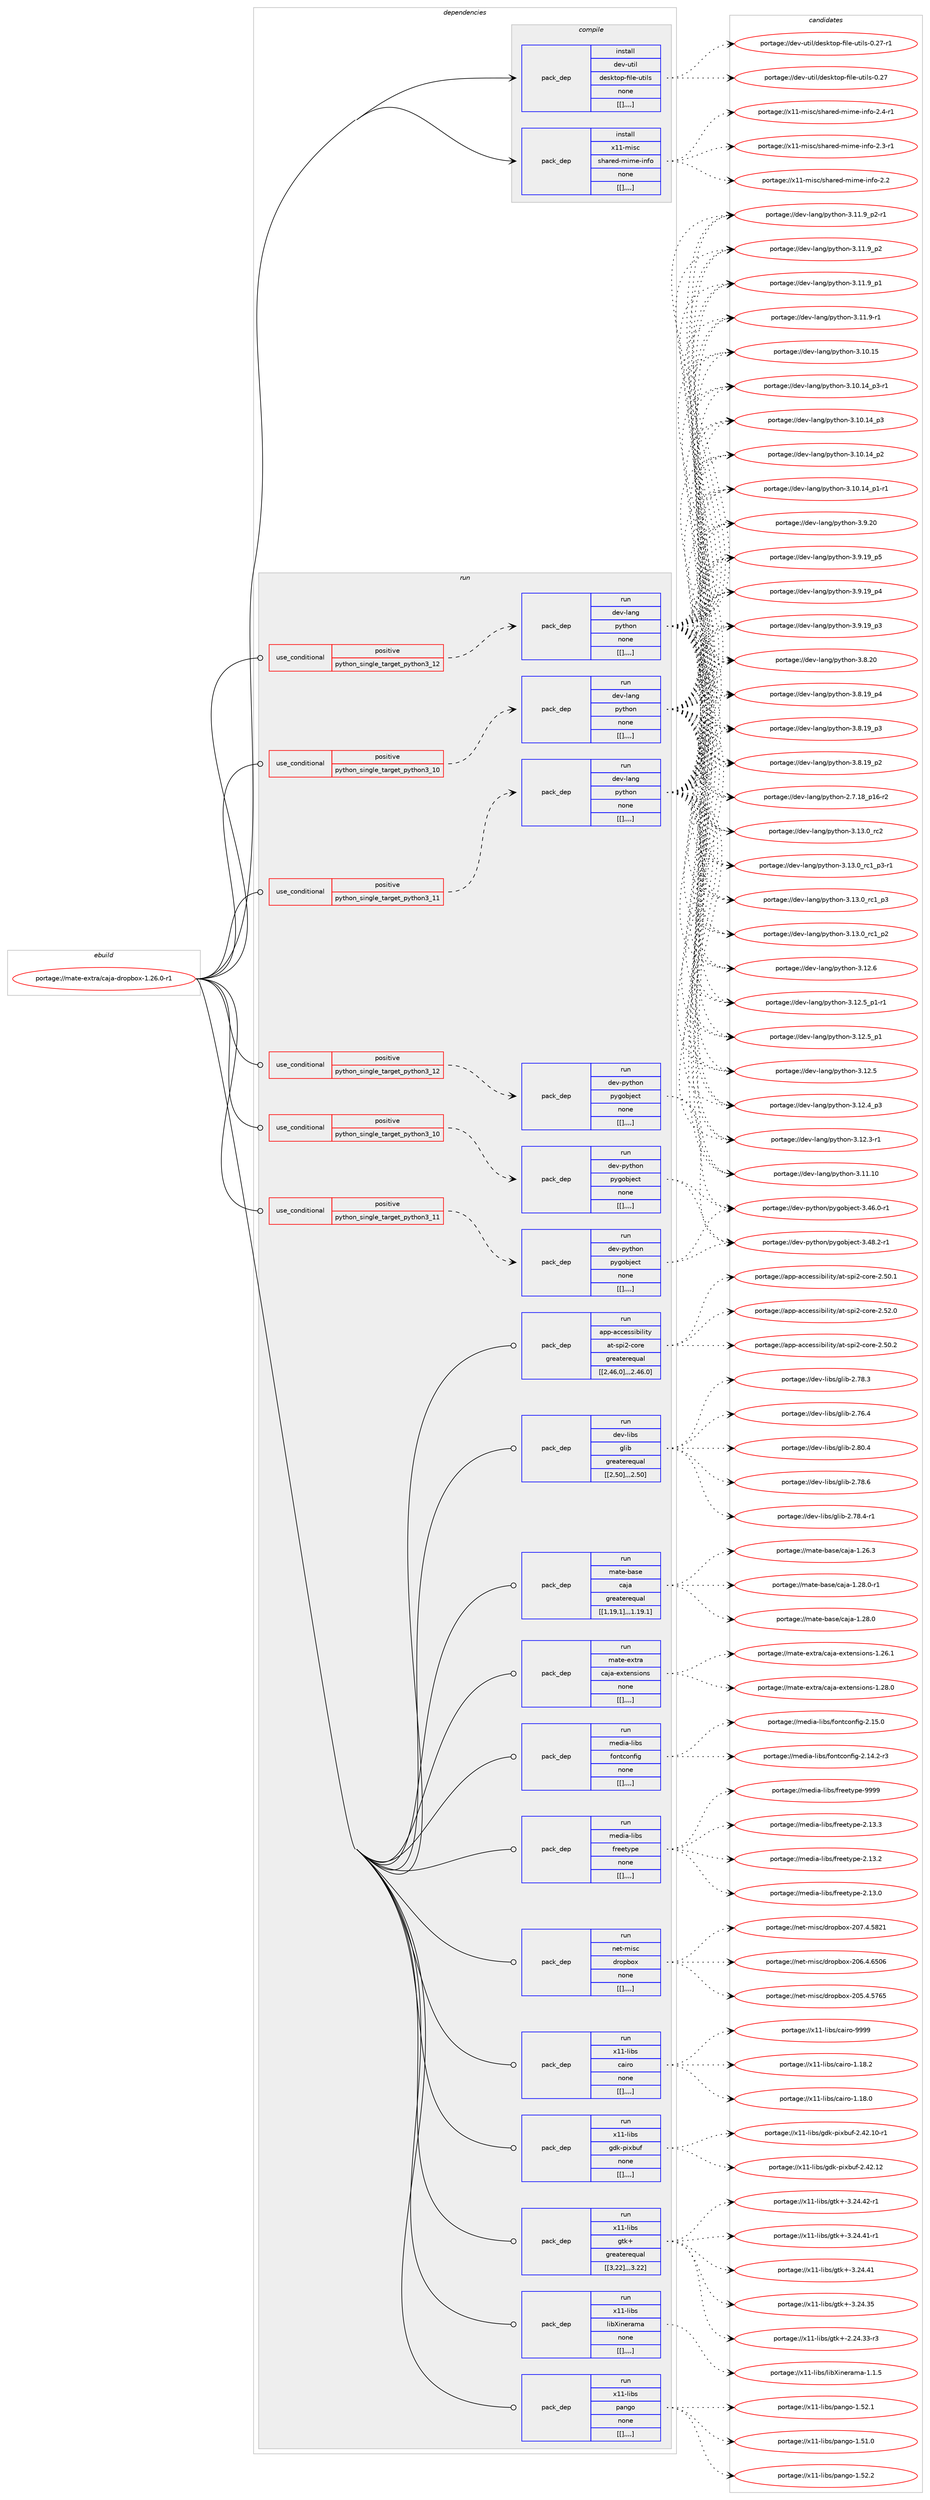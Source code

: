 digraph prolog {

# *************
# Graph options
# *************

newrank=true;
concentrate=true;
compound=true;
graph [rankdir=LR,fontname=Helvetica,fontsize=10,ranksep=1.5];#, ranksep=2.5, nodesep=0.2];
edge  [arrowhead=vee];
node  [fontname=Helvetica,fontsize=10];

# **********
# The ebuild
# **********

subgraph cluster_leftcol {
color=gray;
label=<<i>ebuild</i>>;
id [label="portage://mate-extra/caja-dropbox-1.26.0-r1", color=red, width=4, href="../mate-extra/caja-dropbox-1.26.0-r1.svg"];
}

# ****************
# The dependencies
# ****************

subgraph cluster_midcol {
color=gray;
label=<<i>dependencies</i>>;
subgraph cluster_compile {
fillcolor="#eeeeee";
style=filled;
label=<<i>compile</i>>;
subgraph pack220380 {
dependency296555 [label=<<TABLE BORDER="0" CELLBORDER="1" CELLSPACING="0" CELLPADDING="4" WIDTH="220"><TR><TD ROWSPAN="6" CELLPADDING="30">pack_dep</TD></TR><TR><TD WIDTH="110">install</TD></TR><TR><TD>dev-util</TD></TR><TR><TD>desktop-file-utils</TD></TR><TR><TD>none</TD></TR><TR><TD>[[],,,,]</TD></TR></TABLE>>, shape=none, color=blue];
}
id:e -> dependency296555:w [weight=20,style="solid",arrowhead="vee"];
subgraph pack220381 {
dependency296556 [label=<<TABLE BORDER="0" CELLBORDER="1" CELLSPACING="0" CELLPADDING="4" WIDTH="220"><TR><TD ROWSPAN="6" CELLPADDING="30">pack_dep</TD></TR><TR><TD WIDTH="110">install</TD></TR><TR><TD>x11-misc</TD></TR><TR><TD>shared-mime-info</TD></TR><TR><TD>none</TD></TR><TR><TD>[[],,,,]</TD></TR></TABLE>>, shape=none, color=blue];
}
id:e -> dependency296556:w [weight=20,style="solid",arrowhead="vee"];
}
subgraph cluster_compileandrun {
fillcolor="#eeeeee";
style=filled;
label=<<i>compile and run</i>>;
}
subgraph cluster_run {
fillcolor="#eeeeee";
style=filled;
label=<<i>run</i>>;
subgraph cond73704 {
dependency296557 [label=<<TABLE BORDER="0" CELLBORDER="1" CELLSPACING="0" CELLPADDING="4"><TR><TD ROWSPAN="3" CELLPADDING="10">use_conditional</TD></TR><TR><TD>positive</TD></TR><TR><TD>python_single_target_python3_10</TD></TR></TABLE>>, shape=none, color=red];
subgraph pack220382 {
dependency296558 [label=<<TABLE BORDER="0" CELLBORDER="1" CELLSPACING="0" CELLPADDING="4" WIDTH="220"><TR><TD ROWSPAN="6" CELLPADDING="30">pack_dep</TD></TR><TR><TD WIDTH="110">run</TD></TR><TR><TD>dev-lang</TD></TR><TR><TD>python</TD></TR><TR><TD>none</TD></TR><TR><TD>[[],,,,]</TD></TR></TABLE>>, shape=none, color=blue];
}
dependency296557:e -> dependency296558:w [weight=20,style="dashed",arrowhead="vee"];
}
id:e -> dependency296557:w [weight=20,style="solid",arrowhead="odot"];
subgraph cond73705 {
dependency296559 [label=<<TABLE BORDER="0" CELLBORDER="1" CELLSPACING="0" CELLPADDING="4"><TR><TD ROWSPAN="3" CELLPADDING="10">use_conditional</TD></TR><TR><TD>positive</TD></TR><TR><TD>python_single_target_python3_10</TD></TR></TABLE>>, shape=none, color=red];
subgraph pack220383 {
dependency296560 [label=<<TABLE BORDER="0" CELLBORDER="1" CELLSPACING="0" CELLPADDING="4" WIDTH="220"><TR><TD ROWSPAN="6" CELLPADDING="30">pack_dep</TD></TR><TR><TD WIDTH="110">run</TD></TR><TR><TD>dev-python</TD></TR><TR><TD>pygobject</TD></TR><TR><TD>none</TD></TR><TR><TD>[[],,,,]</TD></TR></TABLE>>, shape=none, color=blue];
}
dependency296559:e -> dependency296560:w [weight=20,style="dashed",arrowhead="vee"];
}
id:e -> dependency296559:w [weight=20,style="solid",arrowhead="odot"];
subgraph cond73706 {
dependency296561 [label=<<TABLE BORDER="0" CELLBORDER="1" CELLSPACING="0" CELLPADDING="4"><TR><TD ROWSPAN="3" CELLPADDING="10">use_conditional</TD></TR><TR><TD>positive</TD></TR><TR><TD>python_single_target_python3_11</TD></TR></TABLE>>, shape=none, color=red];
subgraph pack220384 {
dependency296562 [label=<<TABLE BORDER="0" CELLBORDER="1" CELLSPACING="0" CELLPADDING="4" WIDTH="220"><TR><TD ROWSPAN="6" CELLPADDING="30">pack_dep</TD></TR><TR><TD WIDTH="110">run</TD></TR><TR><TD>dev-lang</TD></TR><TR><TD>python</TD></TR><TR><TD>none</TD></TR><TR><TD>[[],,,,]</TD></TR></TABLE>>, shape=none, color=blue];
}
dependency296561:e -> dependency296562:w [weight=20,style="dashed",arrowhead="vee"];
}
id:e -> dependency296561:w [weight=20,style="solid",arrowhead="odot"];
subgraph cond73707 {
dependency296563 [label=<<TABLE BORDER="0" CELLBORDER="1" CELLSPACING="0" CELLPADDING="4"><TR><TD ROWSPAN="3" CELLPADDING="10">use_conditional</TD></TR><TR><TD>positive</TD></TR><TR><TD>python_single_target_python3_11</TD></TR></TABLE>>, shape=none, color=red];
subgraph pack220385 {
dependency296564 [label=<<TABLE BORDER="0" CELLBORDER="1" CELLSPACING="0" CELLPADDING="4" WIDTH="220"><TR><TD ROWSPAN="6" CELLPADDING="30">pack_dep</TD></TR><TR><TD WIDTH="110">run</TD></TR><TR><TD>dev-python</TD></TR><TR><TD>pygobject</TD></TR><TR><TD>none</TD></TR><TR><TD>[[],,,,]</TD></TR></TABLE>>, shape=none, color=blue];
}
dependency296563:e -> dependency296564:w [weight=20,style="dashed",arrowhead="vee"];
}
id:e -> dependency296563:w [weight=20,style="solid",arrowhead="odot"];
subgraph cond73708 {
dependency296565 [label=<<TABLE BORDER="0" CELLBORDER="1" CELLSPACING="0" CELLPADDING="4"><TR><TD ROWSPAN="3" CELLPADDING="10">use_conditional</TD></TR><TR><TD>positive</TD></TR><TR><TD>python_single_target_python3_12</TD></TR></TABLE>>, shape=none, color=red];
subgraph pack220386 {
dependency296566 [label=<<TABLE BORDER="0" CELLBORDER="1" CELLSPACING="0" CELLPADDING="4" WIDTH="220"><TR><TD ROWSPAN="6" CELLPADDING="30">pack_dep</TD></TR><TR><TD WIDTH="110">run</TD></TR><TR><TD>dev-lang</TD></TR><TR><TD>python</TD></TR><TR><TD>none</TD></TR><TR><TD>[[],,,,]</TD></TR></TABLE>>, shape=none, color=blue];
}
dependency296565:e -> dependency296566:w [weight=20,style="dashed",arrowhead="vee"];
}
id:e -> dependency296565:w [weight=20,style="solid",arrowhead="odot"];
subgraph cond73709 {
dependency296567 [label=<<TABLE BORDER="0" CELLBORDER="1" CELLSPACING="0" CELLPADDING="4"><TR><TD ROWSPAN="3" CELLPADDING="10">use_conditional</TD></TR><TR><TD>positive</TD></TR><TR><TD>python_single_target_python3_12</TD></TR></TABLE>>, shape=none, color=red];
subgraph pack220387 {
dependency296568 [label=<<TABLE BORDER="0" CELLBORDER="1" CELLSPACING="0" CELLPADDING="4" WIDTH="220"><TR><TD ROWSPAN="6" CELLPADDING="30">pack_dep</TD></TR><TR><TD WIDTH="110">run</TD></TR><TR><TD>dev-python</TD></TR><TR><TD>pygobject</TD></TR><TR><TD>none</TD></TR><TR><TD>[[],,,,]</TD></TR></TABLE>>, shape=none, color=blue];
}
dependency296567:e -> dependency296568:w [weight=20,style="dashed",arrowhead="vee"];
}
id:e -> dependency296567:w [weight=20,style="solid",arrowhead="odot"];
subgraph pack220388 {
dependency296569 [label=<<TABLE BORDER="0" CELLBORDER="1" CELLSPACING="0" CELLPADDING="4" WIDTH="220"><TR><TD ROWSPAN="6" CELLPADDING="30">pack_dep</TD></TR><TR><TD WIDTH="110">run</TD></TR><TR><TD>app-accessibility</TD></TR><TR><TD>at-spi2-core</TD></TR><TR><TD>greaterequal</TD></TR><TR><TD>[[2,46,0],,,2.46.0]</TD></TR></TABLE>>, shape=none, color=blue];
}
id:e -> dependency296569:w [weight=20,style="solid",arrowhead="odot"];
subgraph pack220389 {
dependency296570 [label=<<TABLE BORDER="0" CELLBORDER="1" CELLSPACING="0" CELLPADDING="4" WIDTH="220"><TR><TD ROWSPAN="6" CELLPADDING="30">pack_dep</TD></TR><TR><TD WIDTH="110">run</TD></TR><TR><TD>dev-libs</TD></TR><TR><TD>glib</TD></TR><TR><TD>greaterequal</TD></TR><TR><TD>[[2,50],,,2.50]</TD></TR></TABLE>>, shape=none, color=blue];
}
id:e -> dependency296570:w [weight=20,style="solid",arrowhead="odot"];
subgraph pack220390 {
dependency296571 [label=<<TABLE BORDER="0" CELLBORDER="1" CELLSPACING="0" CELLPADDING="4" WIDTH="220"><TR><TD ROWSPAN="6" CELLPADDING="30">pack_dep</TD></TR><TR><TD WIDTH="110">run</TD></TR><TR><TD>mate-base</TD></TR><TR><TD>caja</TD></TR><TR><TD>greaterequal</TD></TR><TR><TD>[[1,19,1],,,1.19.1]</TD></TR></TABLE>>, shape=none, color=blue];
}
id:e -> dependency296571:w [weight=20,style="solid",arrowhead="odot"];
subgraph pack220391 {
dependency296572 [label=<<TABLE BORDER="0" CELLBORDER="1" CELLSPACING="0" CELLPADDING="4" WIDTH="220"><TR><TD ROWSPAN="6" CELLPADDING="30">pack_dep</TD></TR><TR><TD WIDTH="110">run</TD></TR><TR><TD>mate-extra</TD></TR><TR><TD>caja-extensions</TD></TR><TR><TD>none</TD></TR><TR><TD>[[],,,,]</TD></TR></TABLE>>, shape=none, color=blue];
}
id:e -> dependency296572:w [weight=20,style="solid",arrowhead="odot"];
subgraph pack220392 {
dependency296573 [label=<<TABLE BORDER="0" CELLBORDER="1" CELLSPACING="0" CELLPADDING="4" WIDTH="220"><TR><TD ROWSPAN="6" CELLPADDING="30">pack_dep</TD></TR><TR><TD WIDTH="110">run</TD></TR><TR><TD>media-libs</TD></TR><TR><TD>fontconfig</TD></TR><TR><TD>none</TD></TR><TR><TD>[[],,,,]</TD></TR></TABLE>>, shape=none, color=blue];
}
id:e -> dependency296573:w [weight=20,style="solid",arrowhead="odot"];
subgraph pack220393 {
dependency296574 [label=<<TABLE BORDER="0" CELLBORDER="1" CELLSPACING="0" CELLPADDING="4" WIDTH="220"><TR><TD ROWSPAN="6" CELLPADDING="30">pack_dep</TD></TR><TR><TD WIDTH="110">run</TD></TR><TR><TD>media-libs</TD></TR><TR><TD>freetype</TD></TR><TR><TD>none</TD></TR><TR><TD>[[],,,,]</TD></TR></TABLE>>, shape=none, color=blue];
}
id:e -> dependency296574:w [weight=20,style="solid",arrowhead="odot"];
subgraph pack220394 {
dependency296575 [label=<<TABLE BORDER="0" CELLBORDER="1" CELLSPACING="0" CELLPADDING="4" WIDTH="220"><TR><TD ROWSPAN="6" CELLPADDING="30">pack_dep</TD></TR><TR><TD WIDTH="110">run</TD></TR><TR><TD>net-misc</TD></TR><TR><TD>dropbox</TD></TR><TR><TD>none</TD></TR><TR><TD>[[],,,,]</TD></TR></TABLE>>, shape=none, color=blue];
}
id:e -> dependency296575:w [weight=20,style="solid",arrowhead="odot"];
subgraph pack220395 {
dependency296576 [label=<<TABLE BORDER="0" CELLBORDER="1" CELLSPACING="0" CELLPADDING="4" WIDTH="220"><TR><TD ROWSPAN="6" CELLPADDING="30">pack_dep</TD></TR><TR><TD WIDTH="110">run</TD></TR><TR><TD>x11-libs</TD></TR><TR><TD>cairo</TD></TR><TR><TD>none</TD></TR><TR><TD>[[],,,,]</TD></TR></TABLE>>, shape=none, color=blue];
}
id:e -> dependency296576:w [weight=20,style="solid",arrowhead="odot"];
subgraph pack220396 {
dependency296577 [label=<<TABLE BORDER="0" CELLBORDER="1" CELLSPACING="0" CELLPADDING="4" WIDTH="220"><TR><TD ROWSPAN="6" CELLPADDING="30">pack_dep</TD></TR><TR><TD WIDTH="110">run</TD></TR><TR><TD>x11-libs</TD></TR><TR><TD>gdk-pixbuf</TD></TR><TR><TD>none</TD></TR><TR><TD>[[],,,,]</TD></TR></TABLE>>, shape=none, color=blue];
}
id:e -> dependency296577:w [weight=20,style="solid",arrowhead="odot"];
subgraph pack220397 {
dependency296578 [label=<<TABLE BORDER="0" CELLBORDER="1" CELLSPACING="0" CELLPADDING="4" WIDTH="220"><TR><TD ROWSPAN="6" CELLPADDING="30">pack_dep</TD></TR><TR><TD WIDTH="110">run</TD></TR><TR><TD>x11-libs</TD></TR><TR><TD>gtk+</TD></TR><TR><TD>greaterequal</TD></TR><TR><TD>[[3,22],,,3.22]</TD></TR></TABLE>>, shape=none, color=blue];
}
id:e -> dependency296578:w [weight=20,style="solid",arrowhead="odot"];
subgraph pack220398 {
dependency296579 [label=<<TABLE BORDER="0" CELLBORDER="1" CELLSPACING="0" CELLPADDING="4" WIDTH="220"><TR><TD ROWSPAN="6" CELLPADDING="30">pack_dep</TD></TR><TR><TD WIDTH="110">run</TD></TR><TR><TD>x11-libs</TD></TR><TR><TD>libXinerama</TD></TR><TR><TD>none</TD></TR><TR><TD>[[],,,,]</TD></TR></TABLE>>, shape=none, color=blue];
}
id:e -> dependency296579:w [weight=20,style="solid",arrowhead="odot"];
subgraph pack220399 {
dependency296580 [label=<<TABLE BORDER="0" CELLBORDER="1" CELLSPACING="0" CELLPADDING="4" WIDTH="220"><TR><TD ROWSPAN="6" CELLPADDING="30">pack_dep</TD></TR><TR><TD WIDTH="110">run</TD></TR><TR><TD>x11-libs</TD></TR><TR><TD>pango</TD></TR><TR><TD>none</TD></TR><TR><TD>[[],,,,]</TD></TR></TABLE>>, shape=none, color=blue];
}
id:e -> dependency296580:w [weight=20,style="solid",arrowhead="odot"];
}
}

# **************
# The candidates
# **************

subgraph cluster_choices {
rank=same;
color=gray;
label=<<i>candidates</i>>;

subgraph choice220380 {
color=black;
nodesep=1;
choice1001011184511711610510847100101115107116111112451021051081014511711610510811545484650554511449 [label="portage://dev-util/desktop-file-utils-0.27-r1", color=red, width=4,href="../dev-util/desktop-file-utils-0.27-r1.svg"];
choice100101118451171161051084710010111510711611111245102105108101451171161051081154548465055 [label="portage://dev-util/desktop-file-utils-0.27", color=red, width=4,href="../dev-util/desktop-file-utils-0.27.svg"];
dependency296555:e -> choice1001011184511711610510847100101115107116111112451021051081014511711610510811545484650554511449:w [style=dotted,weight="100"];
dependency296555:e -> choice100101118451171161051084710010111510711611111245102105108101451171161051081154548465055:w [style=dotted,weight="100"];
}
subgraph choice220381 {
color=black;
nodesep=1;
choice1204949451091051159947115104971141011004510910510910145105110102111455046524511449 [label="portage://x11-misc/shared-mime-info-2.4-r1", color=red, width=4,href="../x11-misc/shared-mime-info-2.4-r1.svg"];
choice1204949451091051159947115104971141011004510910510910145105110102111455046514511449 [label="portage://x11-misc/shared-mime-info-2.3-r1", color=red, width=4,href="../x11-misc/shared-mime-info-2.3-r1.svg"];
choice120494945109105115994711510497114101100451091051091014510511010211145504650 [label="portage://x11-misc/shared-mime-info-2.2", color=red, width=4,href="../x11-misc/shared-mime-info-2.2.svg"];
dependency296556:e -> choice1204949451091051159947115104971141011004510910510910145105110102111455046524511449:w [style=dotted,weight="100"];
dependency296556:e -> choice1204949451091051159947115104971141011004510910510910145105110102111455046514511449:w [style=dotted,weight="100"];
dependency296556:e -> choice120494945109105115994711510497114101100451091051091014510511010211145504650:w [style=dotted,weight="100"];
}
subgraph choice220382 {
color=black;
nodesep=1;
choice10010111845108971101034711212111610411111045514649514648951149950 [label="portage://dev-lang/python-3.13.0_rc2", color=red, width=4,href="../dev-lang/python-3.13.0_rc2.svg"];
choice1001011184510897110103471121211161041111104551464951464895114994995112514511449 [label="portage://dev-lang/python-3.13.0_rc1_p3-r1", color=red, width=4,href="../dev-lang/python-3.13.0_rc1_p3-r1.svg"];
choice100101118451089711010347112121116104111110455146495146489511499499511251 [label="portage://dev-lang/python-3.13.0_rc1_p3", color=red, width=4,href="../dev-lang/python-3.13.0_rc1_p3.svg"];
choice100101118451089711010347112121116104111110455146495146489511499499511250 [label="portage://dev-lang/python-3.13.0_rc1_p2", color=red, width=4,href="../dev-lang/python-3.13.0_rc1_p2.svg"];
choice10010111845108971101034711212111610411111045514649504654 [label="portage://dev-lang/python-3.12.6", color=red, width=4,href="../dev-lang/python-3.12.6.svg"];
choice1001011184510897110103471121211161041111104551464950465395112494511449 [label="portage://dev-lang/python-3.12.5_p1-r1", color=red, width=4,href="../dev-lang/python-3.12.5_p1-r1.svg"];
choice100101118451089711010347112121116104111110455146495046539511249 [label="portage://dev-lang/python-3.12.5_p1", color=red, width=4,href="../dev-lang/python-3.12.5_p1.svg"];
choice10010111845108971101034711212111610411111045514649504653 [label="portage://dev-lang/python-3.12.5", color=red, width=4,href="../dev-lang/python-3.12.5.svg"];
choice100101118451089711010347112121116104111110455146495046529511251 [label="portage://dev-lang/python-3.12.4_p3", color=red, width=4,href="../dev-lang/python-3.12.4_p3.svg"];
choice100101118451089711010347112121116104111110455146495046514511449 [label="portage://dev-lang/python-3.12.3-r1", color=red, width=4,href="../dev-lang/python-3.12.3-r1.svg"];
choice1001011184510897110103471121211161041111104551464949464948 [label="portage://dev-lang/python-3.11.10", color=red, width=4,href="../dev-lang/python-3.11.10.svg"];
choice1001011184510897110103471121211161041111104551464949465795112504511449 [label="portage://dev-lang/python-3.11.9_p2-r1", color=red, width=4,href="../dev-lang/python-3.11.9_p2-r1.svg"];
choice100101118451089711010347112121116104111110455146494946579511250 [label="portage://dev-lang/python-3.11.9_p2", color=red, width=4,href="../dev-lang/python-3.11.9_p2.svg"];
choice100101118451089711010347112121116104111110455146494946579511249 [label="portage://dev-lang/python-3.11.9_p1", color=red, width=4,href="../dev-lang/python-3.11.9_p1.svg"];
choice100101118451089711010347112121116104111110455146494946574511449 [label="portage://dev-lang/python-3.11.9-r1", color=red, width=4,href="../dev-lang/python-3.11.9-r1.svg"];
choice1001011184510897110103471121211161041111104551464948464953 [label="portage://dev-lang/python-3.10.15", color=red, width=4,href="../dev-lang/python-3.10.15.svg"];
choice100101118451089711010347112121116104111110455146494846495295112514511449 [label="portage://dev-lang/python-3.10.14_p3-r1", color=red, width=4,href="../dev-lang/python-3.10.14_p3-r1.svg"];
choice10010111845108971101034711212111610411111045514649484649529511251 [label="portage://dev-lang/python-3.10.14_p3", color=red, width=4,href="../dev-lang/python-3.10.14_p3.svg"];
choice10010111845108971101034711212111610411111045514649484649529511250 [label="portage://dev-lang/python-3.10.14_p2", color=red, width=4,href="../dev-lang/python-3.10.14_p2.svg"];
choice100101118451089711010347112121116104111110455146494846495295112494511449 [label="portage://dev-lang/python-3.10.14_p1-r1", color=red, width=4,href="../dev-lang/python-3.10.14_p1-r1.svg"];
choice10010111845108971101034711212111610411111045514657465048 [label="portage://dev-lang/python-3.9.20", color=red, width=4,href="../dev-lang/python-3.9.20.svg"];
choice100101118451089711010347112121116104111110455146574649579511253 [label="portage://dev-lang/python-3.9.19_p5", color=red, width=4,href="../dev-lang/python-3.9.19_p5.svg"];
choice100101118451089711010347112121116104111110455146574649579511252 [label="portage://dev-lang/python-3.9.19_p4", color=red, width=4,href="../dev-lang/python-3.9.19_p4.svg"];
choice100101118451089711010347112121116104111110455146574649579511251 [label="portage://dev-lang/python-3.9.19_p3", color=red, width=4,href="../dev-lang/python-3.9.19_p3.svg"];
choice10010111845108971101034711212111610411111045514656465048 [label="portage://dev-lang/python-3.8.20", color=red, width=4,href="../dev-lang/python-3.8.20.svg"];
choice100101118451089711010347112121116104111110455146564649579511252 [label="portage://dev-lang/python-3.8.19_p4", color=red, width=4,href="../dev-lang/python-3.8.19_p4.svg"];
choice100101118451089711010347112121116104111110455146564649579511251 [label="portage://dev-lang/python-3.8.19_p3", color=red, width=4,href="../dev-lang/python-3.8.19_p3.svg"];
choice100101118451089711010347112121116104111110455146564649579511250 [label="portage://dev-lang/python-3.8.19_p2", color=red, width=4,href="../dev-lang/python-3.8.19_p2.svg"];
choice100101118451089711010347112121116104111110455046554649569511249544511450 [label="portage://dev-lang/python-2.7.18_p16-r2", color=red, width=4,href="../dev-lang/python-2.7.18_p16-r2.svg"];
dependency296558:e -> choice10010111845108971101034711212111610411111045514649514648951149950:w [style=dotted,weight="100"];
dependency296558:e -> choice1001011184510897110103471121211161041111104551464951464895114994995112514511449:w [style=dotted,weight="100"];
dependency296558:e -> choice100101118451089711010347112121116104111110455146495146489511499499511251:w [style=dotted,weight="100"];
dependency296558:e -> choice100101118451089711010347112121116104111110455146495146489511499499511250:w [style=dotted,weight="100"];
dependency296558:e -> choice10010111845108971101034711212111610411111045514649504654:w [style=dotted,weight="100"];
dependency296558:e -> choice1001011184510897110103471121211161041111104551464950465395112494511449:w [style=dotted,weight="100"];
dependency296558:e -> choice100101118451089711010347112121116104111110455146495046539511249:w [style=dotted,weight="100"];
dependency296558:e -> choice10010111845108971101034711212111610411111045514649504653:w [style=dotted,weight="100"];
dependency296558:e -> choice100101118451089711010347112121116104111110455146495046529511251:w [style=dotted,weight="100"];
dependency296558:e -> choice100101118451089711010347112121116104111110455146495046514511449:w [style=dotted,weight="100"];
dependency296558:e -> choice1001011184510897110103471121211161041111104551464949464948:w [style=dotted,weight="100"];
dependency296558:e -> choice1001011184510897110103471121211161041111104551464949465795112504511449:w [style=dotted,weight="100"];
dependency296558:e -> choice100101118451089711010347112121116104111110455146494946579511250:w [style=dotted,weight="100"];
dependency296558:e -> choice100101118451089711010347112121116104111110455146494946579511249:w [style=dotted,weight="100"];
dependency296558:e -> choice100101118451089711010347112121116104111110455146494946574511449:w [style=dotted,weight="100"];
dependency296558:e -> choice1001011184510897110103471121211161041111104551464948464953:w [style=dotted,weight="100"];
dependency296558:e -> choice100101118451089711010347112121116104111110455146494846495295112514511449:w [style=dotted,weight="100"];
dependency296558:e -> choice10010111845108971101034711212111610411111045514649484649529511251:w [style=dotted,weight="100"];
dependency296558:e -> choice10010111845108971101034711212111610411111045514649484649529511250:w [style=dotted,weight="100"];
dependency296558:e -> choice100101118451089711010347112121116104111110455146494846495295112494511449:w [style=dotted,weight="100"];
dependency296558:e -> choice10010111845108971101034711212111610411111045514657465048:w [style=dotted,weight="100"];
dependency296558:e -> choice100101118451089711010347112121116104111110455146574649579511253:w [style=dotted,weight="100"];
dependency296558:e -> choice100101118451089711010347112121116104111110455146574649579511252:w [style=dotted,weight="100"];
dependency296558:e -> choice100101118451089711010347112121116104111110455146574649579511251:w [style=dotted,weight="100"];
dependency296558:e -> choice10010111845108971101034711212111610411111045514656465048:w [style=dotted,weight="100"];
dependency296558:e -> choice100101118451089711010347112121116104111110455146564649579511252:w [style=dotted,weight="100"];
dependency296558:e -> choice100101118451089711010347112121116104111110455146564649579511251:w [style=dotted,weight="100"];
dependency296558:e -> choice100101118451089711010347112121116104111110455146564649579511250:w [style=dotted,weight="100"];
dependency296558:e -> choice100101118451089711010347112121116104111110455046554649569511249544511450:w [style=dotted,weight="100"];
}
subgraph choice220383 {
color=black;
nodesep=1;
choice10010111845112121116104111110471121211031119810610199116455146525646504511449 [label="portage://dev-python/pygobject-3.48.2-r1", color=red, width=4,href="../dev-python/pygobject-3.48.2-r1.svg"];
choice10010111845112121116104111110471121211031119810610199116455146525446484511449 [label="portage://dev-python/pygobject-3.46.0-r1", color=red, width=4,href="../dev-python/pygobject-3.46.0-r1.svg"];
dependency296560:e -> choice10010111845112121116104111110471121211031119810610199116455146525646504511449:w [style=dotted,weight="100"];
dependency296560:e -> choice10010111845112121116104111110471121211031119810610199116455146525446484511449:w [style=dotted,weight="100"];
}
subgraph choice220384 {
color=black;
nodesep=1;
choice10010111845108971101034711212111610411111045514649514648951149950 [label="portage://dev-lang/python-3.13.0_rc2", color=red, width=4,href="../dev-lang/python-3.13.0_rc2.svg"];
choice1001011184510897110103471121211161041111104551464951464895114994995112514511449 [label="portage://dev-lang/python-3.13.0_rc1_p3-r1", color=red, width=4,href="../dev-lang/python-3.13.0_rc1_p3-r1.svg"];
choice100101118451089711010347112121116104111110455146495146489511499499511251 [label="portage://dev-lang/python-3.13.0_rc1_p3", color=red, width=4,href="../dev-lang/python-3.13.0_rc1_p3.svg"];
choice100101118451089711010347112121116104111110455146495146489511499499511250 [label="portage://dev-lang/python-3.13.0_rc1_p2", color=red, width=4,href="../dev-lang/python-3.13.0_rc1_p2.svg"];
choice10010111845108971101034711212111610411111045514649504654 [label="portage://dev-lang/python-3.12.6", color=red, width=4,href="../dev-lang/python-3.12.6.svg"];
choice1001011184510897110103471121211161041111104551464950465395112494511449 [label="portage://dev-lang/python-3.12.5_p1-r1", color=red, width=4,href="../dev-lang/python-3.12.5_p1-r1.svg"];
choice100101118451089711010347112121116104111110455146495046539511249 [label="portage://dev-lang/python-3.12.5_p1", color=red, width=4,href="../dev-lang/python-3.12.5_p1.svg"];
choice10010111845108971101034711212111610411111045514649504653 [label="portage://dev-lang/python-3.12.5", color=red, width=4,href="../dev-lang/python-3.12.5.svg"];
choice100101118451089711010347112121116104111110455146495046529511251 [label="portage://dev-lang/python-3.12.4_p3", color=red, width=4,href="../dev-lang/python-3.12.4_p3.svg"];
choice100101118451089711010347112121116104111110455146495046514511449 [label="portage://dev-lang/python-3.12.3-r1", color=red, width=4,href="../dev-lang/python-3.12.3-r1.svg"];
choice1001011184510897110103471121211161041111104551464949464948 [label="portage://dev-lang/python-3.11.10", color=red, width=4,href="../dev-lang/python-3.11.10.svg"];
choice1001011184510897110103471121211161041111104551464949465795112504511449 [label="portage://dev-lang/python-3.11.9_p2-r1", color=red, width=4,href="../dev-lang/python-3.11.9_p2-r1.svg"];
choice100101118451089711010347112121116104111110455146494946579511250 [label="portage://dev-lang/python-3.11.9_p2", color=red, width=4,href="../dev-lang/python-3.11.9_p2.svg"];
choice100101118451089711010347112121116104111110455146494946579511249 [label="portage://dev-lang/python-3.11.9_p1", color=red, width=4,href="../dev-lang/python-3.11.9_p1.svg"];
choice100101118451089711010347112121116104111110455146494946574511449 [label="portage://dev-lang/python-3.11.9-r1", color=red, width=4,href="../dev-lang/python-3.11.9-r1.svg"];
choice1001011184510897110103471121211161041111104551464948464953 [label="portage://dev-lang/python-3.10.15", color=red, width=4,href="../dev-lang/python-3.10.15.svg"];
choice100101118451089711010347112121116104111110455146494846495295112514511449 [label="portage://dev-lang/python-3.10.14_p3-r1", color=red, width=4,href="../dev-lang/python-3.10.14_p3-r1.svg"];
choice10010111845108971101034711212111610411111045514649484649529511251 [label="portage://dev-lang/python-3.10.14_p3", color=red, width=4,href="../dev-lang/python-3.10.14_p3.svg"];
choice10010111845108971101034711212111610411111045514649484649529511250 [label="portage://dev-lang/python-3.10.14_p2", color=red, width=4,href="../dev-lang/python-3.10.14_p2.svg"];
choice100101118451089711010347112121116104111110455146494846495295112494511449 [label="portage://dev-lang/python-3.10.14_p1-r1", color=red, width=4,href="../dev-lang/python-3.10.14_p1-r1.svg"];
choice10010111845108971101034711212111610411111045514657465048 [label="portage://dev-lang/python-3.9.20", color=red, width=4,href="../dev-lang/python-3.9.20.svg"];
choice100101118451089711010347112121116104111110455146574649579511253 [label="portage://dev-lang/python-3.9.19_p5", color=red, width=4,href="../dev-lang/python-3.9.19_p5.svg"];
choice100101118451089711010347112121116104111110455146574649579511252 [label="portage://dev-lang/python-3.9.19_p4", color=red, width=4,href="../dev-lang/python-3.9.19_p4.svg"];
choice100101118451089711010347112121116104111110455146574649579511251 [label="portage://dev-lang/python-3.9.19_p3", color=red, width=4,href="../dev-lang/python-3.9.19_p3.svg"];
choice10010111845108971101034711212111610411111045514656465048 [label="portage://dev-lang/python-3.8.20", color=red, width=4,href="../dev-lang/python-3.8.20.svg"];
choice100101118451089711010347112121116104111110455146564649579511252 [label="portage://dev-lang/python-3.8.19_p4", color=red, width=4,href="../dev-lang/python-3.8.19_p4.svg"];
choice100101118451089711010347112121116104111110455146564649579511251 [label="portage://dev-lang/python-3.8.19_p3", color=red, width=4,href="../dev-lang/python-3.8.19_p3.svg"];
choice100101118451089711010347112121116104111110455146564649579511250 [label="portage://dev-lang/python-3.8.19_p2", color=red, width=4,href="../dev-lang/python-3.8.19_p2.svg"];
choice100101118451089711010347112121116104111110455046554649569511249544511450 [label="portage://dev-lang/python-2.7.18_p16-r2", color=red, width=4,href="../dev-lang/python-2.7.18_p16-r2.svg"];
dependency296562:e -> choice10010111845108971101034711212111610411111045514649514648951149950:w [style=dotted,weight="100"];
dependency296562:e -> choice1001011184510897110103471121211161041111104551464951464895114994995112514511449:w [style=dotted,weight="100"];
dependency296562:e -> choice100101118451089711010347112121116104111110455146495146489511499499511251:w [style=dotted,weight="100"];
dependency296562:e -> choice100101118451089711010347112121116104111110455146495146489511499499511250:w [style=dotted,weight="100"];
dependency296562:e -> choice10010111845108971101034711212111610411111045514649504654:w [style=dotted,weight="100"];
dependency296562:e -> choice1001011184510897110103471121211161041111104551464950465395112494511449:w [style=dotted,weight="100"];
dependency296562:e -> choice100101118451089711010347112121116104111110455146495046539511249:w [style=dotted,weight="100"];
dependency296562:e -> choice10010111845108971101034711212111610411111045514649504653:w [style=dotted,weight="100"];
dependency296562:e -> choice100101118451089711010347112121116104111110455146495046529511251:w [style=dotted,weight="100"];
dependency296562:e -> choice100101118451089711010347112121116104111110455146495046514511449:w [style=dotted,weight="100"];
dependency296562:e -> choice1001011184510897110103471121211161041111104551464949464948:w [style=dotted,weight="100"];
dependency296562:e -> choice1001011184510897110103471121211161041111104551464949465795112504511449:w [style=dotted,weight="100"];
dependency296562:e -> choice100101118451089711010347112121116104111110455146494946579511250:w [style=dotted,weight="100"];
dependency296562:e -> choice100101118451089711010347112121116104111110455146494946579511249:w [style=dotted,weight="100"];
dependency296562:e -> choice100101118451089711010347112121116104111110455146494946574511449:w [style=dotted,weight="100"];
dependency296562:e -> choice1001011184510897110103471121211161041111104551464948464953:w [style=dotted,weight="100"];
dependency296562:e -> choice100101118451089711010347112121116104111110455146494846495295112514511449:w [style=dotted,weight="100"];
dependency296562:e -> choice10010111845108971101034711212111610411111045514649484649529511251:w [style=dotted,weight="100"];
dependency296562:e -> choice10010111845108971101034711212111610411111045514649484649529511250:w [style=dotted,weight="100"];
dependency296562:e -> choice100101118451089711010347112121116104111110455146494846495295112494511449:w [style=dotted,weight="100"];
dependency296562:e -> choice10010111845108971101034711212111610411111045514657465048:w [style=dotted,weight="100"];
dependency296562:e -> choice100101118451089711010347112121116104111110455146574649579511253:w [style=dotted,weight="100"];
dependency296562:e -> choice100101118451089711010347112121116104111110455146574649579511252:w [style=dotted,weight="100"];
dependency296562:e -> choice100101118451089711010347112121116104111110455146574649579511251:w [style=dotted,weight="100"];
dependency296562:e -> choice10010111845108971101034711212111610411111045514656465048:w [style=dotted,weight="100"];
dependency296562:e -> choice100101118451089711010347112121116104111110455146564649579511252:w [style=dotted,weight="100"];
dependency296562:e -> choice100101118451089711010347112121116104111110455146564649579511251:w [style=dotted,weight="100"];
dependency296562:e -> choice100101118451089711010347112121116104111110455146564649579511250:w [style=dotted,weight="100"];
dependency296562:e -> choice100101118451089711010347112121116104111110455046554649569511249544511450:w [style=dotted,weight="100"];
}
subgraph choice220385 {
color=black;
nodesep=1;
choice10010111845112121116104111110471121211031119810610199116455146525646504511449 [label="portage://dev-python/pygobject-3.48.2-r1", color=red, width=4,href="../dev-python/pygobject-3.48.2-r1.svg"];
choice10010111845112121116104111110471121211031119810610199116455146525446484511449 [label="portage://dev-python/pygobject-3.46.0-r1", color=red, width=4,href="../dev-python/pygobject-3.46.0-r1.svg"];
dependency296564:e -> choice10010111845112121116104111110471121211031119810610199116455146525646504511449:w [style=dotted,weight="100"];
dependency296564:e -> choice10010111845112121116104111110471121211031119810610199116455146525446484511449:w [style=dotted,weight="100"];
}
subgraph choice220386 {
color=black;
nodesep=1;
choice10010111845108971101034711212111610411111045514649514648951149950 [label="portage://dev-lang/python-3.13.0_rc2", color=red, width=4,href="../dev-lang/python-3.13.0_rc2.svg"];
choice1001011184510897110103471121211161041111104551464951464895114994995112514511449 [label="portage://dev-lang/python-3.13.0_rc1_p3-r1", color=red, width=4,href="../dev-lang/python-3.13.0_rc1_p3-r1.svg"];
choice100101118451089711010347112121116104111110455146495146489511499499511251 [label="portage://dev-lang/python-3.13.0_rc1_p3", color=red, width=4,href="../dev-lang/python-3.13.0_rc1_p3.svg"];
choice100101118451089711010347112121116104111110455146495146489511499499511250 [label="portage://dev-lang/python-3.13.0_rc1_p2", color=red, width=4,href="../dev-lang/python-3.13.0_rc1_p2.svg"];
choice10010111845108971101034711212111610411111045514649504654 [label="portage://dev-lang/python-3.12.6", color=red, width=4,href="../dev-lang/python-3.12.6.svg"];
choice1001011184510897110103471121211161041111104551464950465395112494511449 [label="portage://dev-lang/python-3.12.5_p1-r1", color=red, width=4,href="../dev-lang/python-3.12.5_p1-r1.svg"];
choice100101118451089711010347112121116104111110455146495046539511249 [label="portage://dev-lang/python-3.12.5_p1", color=red, width=4,href="../dev-lang/python-3.12.5_p1.svg"];
choice10010111845108971101034711212111610411111045514649504653 [label="portage://dev-lang/python-3.12.5", color=red, width=4,href="../dev-lang/python-3.12.5.svg"];
choice100101118451089711010347112121116104111110455146495046529511251 [label="portage://dev-lang/python-3.12.4_p3", color=red, width=4,href="../dev-lang/python-3.12.4_p3.svg"];
choice100101118451089711010347112121116104111110455146495046514511449 [label="portage://dev-lang/python-3.12.3-r1", color=red, width=4,href="../dev-lang/python-3.12.3-r1.svg"];
choice1001011184510897110103471121211161041111104551464949464948 [label="portage://dev-lang/python-3.11.10", color=red, width=4,href="../dev-lang/python-3.11.10.svg"];
choice1001011184510897110103471121211161041111104551464949465795112504511449 [label="portage://dev-lang/python-3.11.9_p2-r1", color=red, width=4,href="../dev-lang/python-3.11.9_p2-r1.svg"];
choice100101118451089711010347112121116104111110455146494946579511250 [label="portage://dev-lang/python-3.11.9_p2", color=red, width=4,href="../dev-lang/python-3.11.9_p2.svg"];
choice100101118451089711010347112121116104111110455146494946579511249 [label="portage://dev-lang/python-3.11.9_p1", color=red, width=4,href="../dev-lang/python-3.11.9_p1.svg"];
choice100101118451089711010347112121116104111110455146494946574511449 [label="portage://dev-lang/python-3.11.9-r1", color=red, width=4,href="../dev-lang/python-3.11.9-r1.svg"];
choice1001011184510897110103471121211161041111104551464948464953 [label="portage://dev-lang/python-3.10.15", color=red, width=4,href="../dev-lang/python-3.10.15.svg"];
choice100101118451089711010347112121116104111110455146494846495295112514511449 [label="portage://dev-lang/python-3.10.14_p3-r1", color=red, width=4,href="../dev-lang/python-3.10.14_p3-r1.svg"];
choice10010111845108971101034711212111610411111045514649484649529511251 [label="portage://dev-lang/python-3.10.14_p3", color=red, width=4,href="../dev-lang/python-3.10.14_p3.svg"];
choice10010111845108971101034711212111610411111045514649484649529511250 [label="portage://dev-lang/python-3.10.14_p2", color=red, width=4,href="../dev-lang/python-3.10.14_p2.svg"];
choice100101118451089711010347112121116104111110455146494846495295112494511449 [label="portage://dev-lang/python-3.10.14_p1-r1", color=red, width=4,href="../dev-lang/python-3.10.14_p1-r1.svg"];
choice10010111845108971101034711212111610411111045514657465048 [label="portage://dev-lang/python-3.9.20", color=red, width=4,href="../dev-lang/python-3.9.20.svg"];
choice100101118451089711010347112121116104111110455146574649579511253 [label="portage://dev-lang/python-3.9.19_p5", color=red, width=4,href="../dev-lang/python-3.9.19_p5.svg"];
choice100101118451089711010347112121116104111110455146574649579511252 [label="portage://dev-lang/python-3.9.19_p4", color=red, width=4,href="../dev-lang/python-3.9.19_p4.svg"];
choice100101118451089711010347112121116104111110455146574649579511251 [label="portage://dev-lang/python-3.9.19_p3", color=red, width=4,href="../dev-lang/python-3.9.19_p3.svg"];
choice10010111845108971101034711212111610411111045514656465048 [label="portage://dev-lang/python-3.8.20", color=red, width=4,href="../dev-lang/python-3.8.20.svg"];
choice100101118451089711010347112121116104111110455146564649579511252 [label="portage://dev-lang/python-3.8.19_p4", color=red, width=4,href="../dev-lang/python-3.8.19_p4.svg"];
choice100101118451089711010347112121116104111110455146564649579511251 [label="portage://dev-lang/python-3.8.19_p3", color=red, width=4,href="../dev-lang/python-3.8.19_p3.svg"];
choice100101118451089711010347112121116104111110455146564649579511250 [label="portage://dev-lang/python-3.8.19_p2", color=red, width=4,href="../dev-lang/python-3.8.19_p2.svg"];
choice100101118451089711010347112121116104111110455046554649569511249544511450 [label="portage://dev-lang/python-2.7.18_p16-r2", color=red, width=4,href="../dev-lang/python-2.7.18_p16-r2.svg"];
dependency296566:e -> choice10010111845108971101034711212111610411111045514649514648951149950:w [style=dotted,weight="100"];
dependency296566:e -> choice1001011184510897110103471121211161041111104551464951464895114994995112514511449:w [style=dotted,weight="100"];
dependency296566:e -> choice100101118451089711010347112121116104111110455146495146489511499499511251:w [style=dotted,weight="100"];
dependency296566:e -> choice100101118451089711010347112121116104111110455146495146489511499499511250:w [style=dotted,weight="100"];
dependency296566:e -> choice10010111845108971101034711212111610411111045514649504654:w [style=dotted,weight="100"];
dependency296566:e -> choice1001011184510897110103471121211161041111104551464950465395112494511449:w [style=dotted,weight="100"];
dependency296566:e -> choice100101118451089711010347112121116104111110455146495046539511249:w [style=dotted,weight="100"];
dependency296566:e -> choice10010111845108971101034711212111610411111045514649504653:w [style=dotted,weight="100"];
dependency296566:e -> choice100101118451089711010347112121116104111110455146495046529511251:w [style=dotted,weight="100"];
dependency296566:e -> choice100101118451089711010347112121116104111110455146495046514511449:w [style=dotted,weight="100"];
dependency296566:e -> choice1001011184510897110103471121211161041111104551464949464948:w [style=dotted,weight="100"];
dependency296566:e -> choice1001011184510897110103471121211161041111104551464949465795112504511449:w [style=dotted,weight="100"];
dependency296566:e -> choice100101118451089711010347112121116104111110455146494946579511250:w [style=dotted,weight="100"];
dependency296566:e -> choice100101118451089711010347112121116104111110455146494946579511249:w [style=dotted,weight="100"];
dependency296566:e -> choice100101118451089711010347112121116104111110455146494946574511449:w [style=dotted,weight="100"];
dependency296566:e -> choice1001011184510897110103471121211161041111104551464948464953:w [style=dotted,weight="100"];
dependency296566:e -> choice100101118451089711010347112121116104111110455146494846495295112514511449:w [style=dotted,weight="100"];
dependency296566:e -> choice10010111845108971101034711212111610411111045514649484649529511251:w [style=dotted,weight="100"];
dependency296566:e -> choice10010111845108971101034711212111610411111045514649484649529511250:w [style=dotted,weight="100"];
dependency296566:e -> choice100101118451089711010347112121116104111110455146494846495295112494511449:w [style=dotted,weight="100"];
dependency296566:e -> choice10010111845108971101034711212111610411111045514657465048:w [style=dotted,weight="100"];
dependency296566:e -> choice100101118451089711010347112121116104111110455146574649579511253:w [style=dotted,weight="100"];
dependency296566:e -> choice100101118451089711010347112121116104111110455146574649579511252:w [style=dotted,weight="100"];
dependency296566:e -> choice100101118451089711010347112121116104111110455146574649579511251:w [style=dotted,weight="100"];
dependency296566:e -> choice10010111845108971101034711212111610411111045514656465048:w [style=dotted,weight="100"];
dependency296566:e -> choice100101118451089711010347112121116104111110455146564649579511252:w [style=dotted,weight="100"];
dependency296566:e -> choice100101118451089711010347112121116104111110455146564649579511251:w [style=dotted,weight="100"];
dependency296566:e -> choice100101118451089711010347112121116104111110455146564649579511250:w [style=dotted,weight="100"];
dependency296566:e -> choice100101118451089711010347112121116104111110455046554649569511249544511450:w [style=dotted,weight="100"];
}
subgraph choice220387 {
color=black;
nodesep=1;
choice10010111845112121116104111110471121211031119810610199116455146525646504511449 [label="portage://dev-python/pygobject-3.48.2-r1", color=red, width=4,href="../dev-python/pygobject-3.48.2-r1.svg"];
choice10010111845112121116104111110471121211031119810610199116455146525446484511449 [label="portage://dev-python/pygobject-3.46.0-r1", color=red, width=4,href="../dev-python/pygobject-3.46.0-r1.svg"];
dependency296568:e -> choice10010111845112121116104111110471121211031119810610199116455146525646504511449:w [style=dotted,weight="100"];
dependency296568:e -> choice10010111845112121116104111110471121211031119810610199116455146525446484511449:w [style=dotted,weight="100"];
}
subgraph choice220388 {
color=black;
nodesep=1;
choice97112112459799991011151151059810510810511612147971164511511210550459911111410145504653504648 [label="portage://app-accessibility/at-spi2-core-2.52.0", color=red, width=4,href="../app-accessibility/at-spi2-core-2.52.0.svg"];
choice97112112459799991011151151059810510810511612147971164511511210550459911111410145504653484650 [label="portage://app-accessibility/at-spi2-core-2.50.2", color=red, width=4,href="../app-accessibility/at-spi2-core-2.50.2.svg"];
choice97112112459799991011151151059810510810511612147971164511511210550459911111410145504653484649 [label="portage://app-accessibility/at-spi2-core-2.50.1", color=red, width=4,href="../app-accessibility/at-spi2-core-2.50.1.svg"];
dependency296569:e -> choice97112112459799991011151151059810510810511612147971164511511210550459911111410145504653504648:w [style=dotted,weight="100"];
dependency296569:e -> choice97112112459799991011151151059810510810511612147971164511511210550459911111410145504653484650:w [style=dotted,weight="100"];
dependency296569:e -> choice97112112459799991011151151059810510810511612147971164511511210550459911111410145504653484649:w [style=dotted,weight="100"];
}
subgraph choice220389 {
color=black;
nodesep=1;
choice1001011184510810598115471031081059845504656484652 [label="portage://dev-libs/glib-2.80.4", color=red, width=4,href="../dev-libs/glib-2.80.4.svg"];
choice1001011184510810598115471031081059845504655564654 [label="portage://dev-libs/glib-2.78.6", color=red, width=4,href="../dev-libs/glib-2.78.6.svg"];
choice10010111845108105981154710310810598455046555646524511449 [label="portage://dev-libs/glib-2.78.4-r1", color=red, width=4,href="../dev-libs/glib-2.78.4-r1.svg"];
choice1001011184510810598115471031081059845504655564651 [label="portage://dev-libs/glib-2.78.3", color=red, width=4,href="../dev-libs/glib-2.78.3.svg"];
choice1001011184510810598115471031081059845504655544652 [label="portage://dev-libs/glib-2.76.4", color=red, width=4,href="../dev-libs/glib-2.76.4.svg"];
dependency296570:e -> choice1001011184510810598115471031081059845504656484652:w [style=dotted,weight="100"];
dependency296570:e -> choice1001011184510810598115471031081059845504655564654:w [style=dotted,weight="100"];
dependency296570:e -> choice10010111845108105981154710310810598455046555646524511449:w [style=dotted,weight="100"];
dependency296570:e -> choice1001011184510810598115471031081059845504655564651:w [style=dotted,weight="100"];
dependency296570:e -> choice1001011184510810598115471031081059845504655544652:w [style=dotted,weight="100"];
}
subgraph choice220390 {
color=black;
nodesep=1;
choice1099711610145989711510147999710697454946505646484511449 [label="portage://mate-base/caja-1.28.0-r1", color=red, width=4,href="../mate-base/caja-1.28.0-r1.svg"];
choice109971161014598971151014799971069745494650564648 [label="portage://mate-base/caja-1.28.0", color=red, width=4,href="../mate-base/caja-1.28.0.svg"];
choice109971161014598971151014799971069745494650544651 [label="portage://mate-base/caja-1.26.3", color=red, width=4,href="../mate-base/caja-1.26.3.svg"];
dependency296571:e -> choice1099711610145989711510147999710697454946505646484511449:w [style=dotted,weight="100"];
dependency296571:e -> choice109971161014598971151014799971069745494650564648:w [style=dotted,weight="100"];
dependency296571:e -> choice109971161014598971151014799971069745494650544651:w [style=dotted,weight="100"];
}
subgraph choice220391 {
color=black;
nodesep=1;
choice109971161014510112011611497479997106974510112011610111011510511111011545494650564648 [label="portage://mate-extra/caja-extensions-1.28.0", color=red, width=4,href="../mate-extra/caja-extensions-1.28.0.svg"];
choice109971161014510112011611497479997106974510112011610111011510511111011545494650544649 [label="portage://mate-extra/caja-extensions-1.26.1", color=red, width=4,href="../mate-extra/caja-extensions-1.26.1.svg"];
dependency296572:e -> choice109971161014510112011611497479997106974510112011610111011510511111011545494650564648:w [style=dotted,weight="100"];
dependency296572:e -> choice109971161014510112011611497479997106974510112011610111011510511111011545494650544649:w [style=dotted,weight="100"];
}
subgraph choice220392 {
color=black;
nodesep=1;
choice109101100105974510810598115471021111101169911111010210510345504649534648 [label="portage://media-libs/fontconfig-2.15.0", color=red, width=4,href="../media-libs/fontconfig-2.15.0.svg"];
choice1091011001059745108105981154710211111011699111110102105103455046495246504511451 [label="portage://media-libs/fontconfig-2.14.2-r3", color=red, width=4,href="../media-libs/fontconfig-2.14.2-r3.svg"];
dependency296573:e -> choice109101100105974510810598115471021111101169911111010210510345504649534648:w [style=dotted,weight="100"];
dependency296573:e -> choice1091011001059745108105981154710211111011699111110102105103455046495246504511451:w [style=dotted,weight="100"];
}
subgraph choice220393 {
color=black;
nodesep=1;
choice109101100105974510810598115471021141011011161211121014557575757 [label="portage://media-libs/freetype-9999", color=red, width=4,href="../media-libs/freetype-9999.svg"];
choice1091011001059745108105981154710211410110111612111210145504649514651 [label="portage://media-libs/freetype-2.13.3", color=red, width=4,href="../media-libs/freetype-2.13.3.svg"];
choice1091011001059745108105981154710211410110111612111210145504649514650 [label="portage://media-libs/freetype-2.13.2", color=red, width=4,href="../media-libs/freetype-2.13.2.svg"];
choice1091011001059745108105981154710211410110111612111210145504649514648 [label="portage://media-libs/freetype-2.13.0", color=red, width=4,href="../media-libs/freetype-2.13.0.svg"];
dependency296574:e -> choice109101100105974510810598115471021141011011161211121014557575757:w [style=dotted,weight="100"];
dependency296574:e -> choice1091011001059745108105981154710211410110111612111210145504649514651:w [style=dotted,weight="100"];
dependency296574:e -> choice1091011001059745108105981154710211410110111612111210145504649514650:w [style=dotted,weight="100"];
dependency296574:e -> choice1091011001059745108105981154710211410110111612111210145504649514648:w [style=dotted,weight="100"];
}
subgraph choice220394 {
color=black;
nodesep=1;
choice110101116451091051159947100114111112981111204550485546524653565049 [label="portage://net-misc/dropbox-207.4.5821", color=red, width=4,href="../net-misc/dropbox-207.4.5821.svg"];
choice110101116451091051159947100114111112981111204550485446524654534854 [label="portage://net-misc/dropbox-206.4.6506", color=red, width=4,href="../net-misc/dropbox-206.4.6506.svg"];
choice110101116451091051159947100114111112981111204550485346524653555453 [label="portage://net-misc/dropbox-205.4.5765", color=red, width=4,href="../net-misc/dropbox-205.4.5765.svg"];
dependency296575:e -> choice110101116451091051159947100114111112981111204550485546524653565049:w [style=dotted,weight="100"];
dependency296575:e -> choice110101116451091051159947100114111112981111204550485446524654534854:w [style=dotted,weight="100"];
dependency296575:e -> choice110101116451091051159947100114111112981111204550485346524653555453:w [style=dotted,weight="100"];
}
subgraph choice220395 {
color=black;
nodesep=1;
choice120494945108105981154799971051141114557575757 [label="portage://x11-libs/cairo-9999", color=red, width=4,href="../x11-libs/cairo-9999.svg"];
choice1204949451081059811547999710511411145494649564650 [label="portage://x11-libs/cairo-1.18.2", color=red, width=4,href="../x11-libs/cairo-1.18.2.svg"];
choice1204949451081059811547999710511411145494649564648 [label="portage://x11-libs/cairo-1.18.0", color=red, width=4,href="../x11-libs/cairo-1.18.0.svg"];
dependency296576:e -> choice120494945108105981154799971051141114557575757:w [style=dotted,weight="100"];
dependency296576:e -> choice1204949451081059811547999710511411145494649564650:w [style=dotted,weight="100"];
dependency296576:e -> choice1204949451081059811547999710511411145494649564648:w [style=dotted,weight="100"];
}
subgraph choice220396 {
color=black;
nodesep=1;
choice120494945108105981154710310010745112105120981171024550465250464950 [label="portage://x11-libs/gdk-pixbuf-2.42.12", color=red, width=4,href="../x11-libs/gdk-pixbuf-2.42.12.svg"];
choice1204949451081059811547103100107451121051209811710245504652504649484511449 [label="portage://x11-libs/gdk-pixbuf-2.42.10-r1", color=red, width=4,href="../x11-libs/gdk-pixbuf-2.42.10-r1.svg"];
dependency296577:e -> choice120494945108105981154710310010745112105120981171024550465250464950:w [style=dotted,weight="100"];
dependency296577:e -> choice1204949451081059811547103100107451121051209811710245504652504649484511449:w [style=dotted,weight="100"];
}
subgraph choice220397 {
color=black;
nodesep=1;
choice12049494510810598115471031161074345514650524652504511449 [label="portage://x11-libs/gtk+-3.24.42-r1", color=red, width=4,href="../x11-libs/gtk+-3.24.42-r1.svg"];
choice12049494510810598115471031161074345514650524652494511449 [label="portage://x11-libs/gtk+-3.24.41-r1", color=red, width=4,href="../x11-libs/gtk+-3.24.41-r1.svg"];
choice1204949451081059811547103116107434551465052465249 [label="portage://x11-libs/gtk+-3.24.41", color=red, width=4,href="../x11-libs/gtk+-3.24.41.svg"];
choice1204949451081059811547103116107434551465052465153 [label="portage://x11-libs/gtk+-3.24.35", color=red, width=4,href="../x11-libs/gtk+-3.24.35.svg"];
choice12049494510810598115471031161074345504650524651514511451 [label="portage://x11-libs/gtk+-2.24.33-r3", color=red, width=4,href="../x11-libs/gtk+-2.24.33-r3.svg"];
dependency296578:e -> choice12049494510810598115471031161074345514650524652504511449:w [style=dotted,weight="100"];
dependency296578:e -> choice12049494510810598115471031161074345514650524652494511449:w [style=dotted,weight="100"];
dependency296578:e -> choice1204949451081059811547103116107434551465052465249:w [style=dotted,weight="100"];
dependency296578:e -> choice1204949451081059811547103116107434551465052465153:w [style=dotted,weight="100"];
dependency296578:e -> choice12049494510810598115471031161074345504650524651514511451:w [style=dotted,weight="100"];
}
subgraph choice220398 {
color=black;
nodesep=1;
choice120494945108105981154710810598881051101011149710997454946494653 [label="portage://x11-libs/libXinerama-1.1.5", color=red, width=4,href="../x11-libs/libXinerama-1.1.5.svg"];
dependency296579:e -> choice120494945108105981154710810598881051101011149710997454946494653:w [style=dotted,weight="100"];
}
subgraph choice220399 {
color=black;
nodesep=1;
choice12049494510810598115471129711010311145494653504650 [label="portage://x11-libs/pango-1.52.2", color=red, width=4,href="../x11-libs/pango-1.52.2.svg"];
choice12049494510810598115471129711010311145494653504649 [label="portage://x11-libs/pango-1.52.1", color=red, width=4,href="../x11-libs/pango-1.52.1.svg"];
choice12049494510810598115471129711010311145494653494648 [label="portage://x11-libs/pango-1.51.0", color=red, width=4,href="../x11-libs/pango-1.51.0.svg"];
dependency296580:e -> choice12049494510810598115471129711010311145494653504650:w [style=dotted,weight="100"];
dependency296580:e -> choice12049494510810598115471129711010311145494653504649:w [style=dotted,weight="100"];
dependency296580:e -> choice12049494510810598115471129711010311145494653494648:w [style=dotted,weight="100"];
}
}

}
